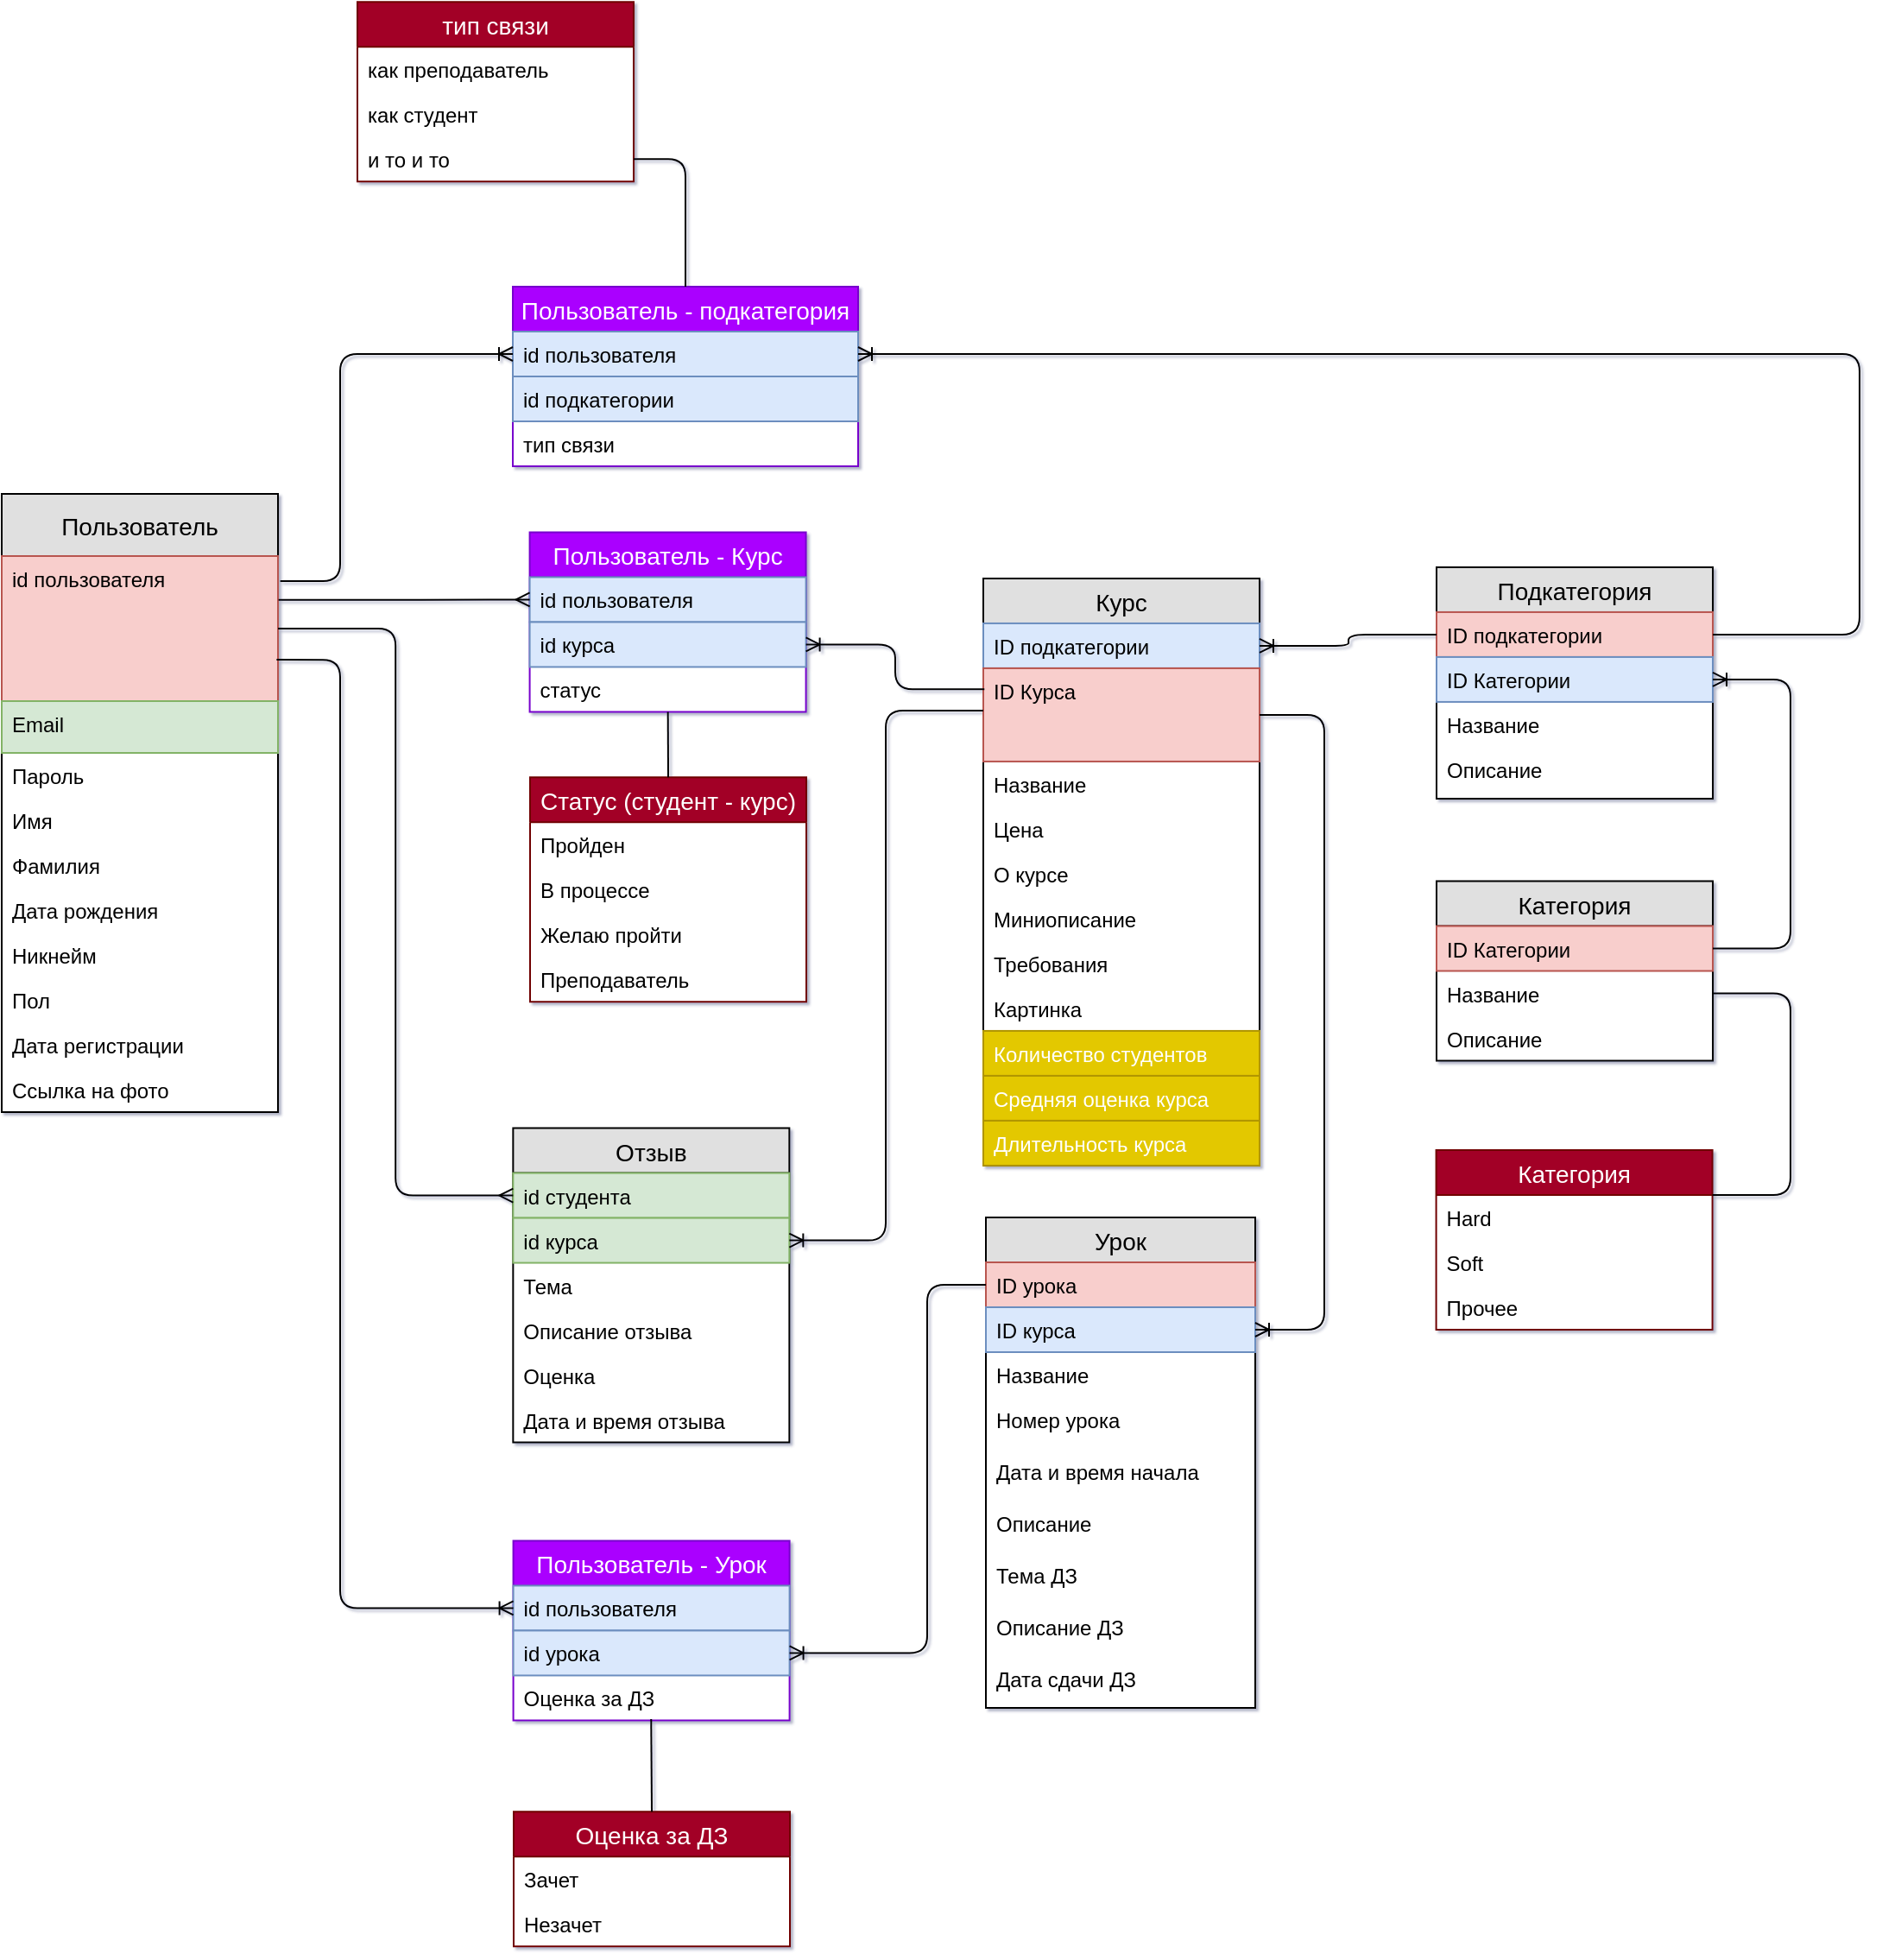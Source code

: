 <mxfile version="10.7.5" type="google"><diagram id="3zXoFIWIOpKl1qZTY7-D" name="Страница 1"><mxGraphModel dx="4127" dy="1288" grid="1" gridSize="10" guides="1" tooltips="1" connect="1" arrows="1" fold="1" page="1" pageScale="1" pageWidth="827" pageHeight="1169" background="#FFFFFF" math="0" shadow="1"><root><mxCell id="0"/><mxCell id="1" parent="0"/><mxCell id="pr0OziR1yYXD_yAyQKKi-1" value="Пользователь" style="swimlane;fontStyle=0;childLayout=stackLayout;horizontal=1;startSize=36;fillColor=#e0e0e0;horizontalStack=0;resizeParent=1;resizeParentMax=0;resizeLast=0;collapsible=1;marginBottom=0;swimlaneFillColor=#ffffff;align=center;fontSize=14;" parent="1" vertex="1"><mxGeometry x="-316" y="1185" width="160" height="358" as="geometry"/></mxCell><mxCell id="pr0OziR1yYXD_yAyQKKi-23" value="id пользователя" style="text;strokeColor=#b85450;fillColor=#f8cecc;spacingLeft=4;spacingRight=4;overflow=hidden;rotatable=0;points=[[0,0.5],[1,0.5]];portConstraint=eastwest;fontSize=12;" parent="pr0OziR1yYXD_yAyQKKi-1" vertex="1"><mxGeometry y="36" width="160" height="84" as="geometry"/></mxCell><mxCell id="pr0OziR1yYXD_yAyQKKi-2" value="Email" style="text;spacingLeft=4;spacingRight=4;overflow=hidden;rotatable=0;points=[[0,0.5],[1,0.5]];portConstraint=eastwest;fontSize=12;fillColor=#d5e8d4;strokeColor=#82b366;" parent="pr0OziR1yYXD_yAyQKKi-1" vertex="1"><mxGeometry y="120" width="160" height="30" as="geometry"/></mxCell><mxCell id="t4vNVhcqY_zOGKj0raWa-28" value="Пароль" style="text;spacingLeft=4;spacingRight=4;overflow=hidden;rotatable=0;points=[[0,0.5],[1,0.5]];portConstraint=eastwest;fontSize=12;" parent="pr0OziR1yYXD_yAyQKKi-1" vertex="1"><mxGeometry y="150" width="160" height="26" as="geometry"/></mxCell><mxCell id="pr0OziR1yYXD_yAyQKKi-7" value="Имя" style="text;strokeColor=none;fillColor=none;spacingLeft=4;spacingRight=4;overflow=hidden;rotatable=0;points=[[0,0.5],[1,0.5]];portConstraint=eastwest;fontSize=12;" parent="pr0OziR1yYXD_yAyQKKi-1" vertex="1"><mxGeometry y="176" width="160" height="26" as="geometry"/></mxCell><mxCell id="pr0OziR1yYXD_yAyQKKi-8" value="Фамилия" style="text;strokeColor=none;fillColor=none;spacingLeft=4;spacingRight=4;overflow=hidden;rotatable=0;points=[[0,0.5],[1,0.5]];portConstraint=eastwest;fontSize=12;" parent="pr0OziR1yYXD_yAyQKKi-1" vertex="1"><mxGeometry y="202" width="160" height="26" as="geometry"/></mxCell><mxCell id="pr0OziR1yYXD_yAyQKKi-9" value="Дата рождения" style="text;strokeColor=none;fillColor=none;spacingLeft=4;spacingRight=4;overflow=hidden;rotatable=0;points=[[0,0.5],[1,0.5]];portConstraint=eastwest;fontSize=12;" parent="pr0OziR1yYXD_yAyQKKi-1" vertex="1"><mxGeometry y="228" width="160" height="26" as="geometry"/></mxCell><mxCell id="pr0OziR1yYXD_yAyQKKi-17" value="Никнейм" style="text;strokeColor=none;fillColor=none;spacingLeft=4;spacingRight=4;overflow=hidden;rotatable=0;points=[[0,0.5],[1,0.5]];portConstraint=eastwest;fontSize=12;" parent="pr0OziR1yYXD_yAyQKKi-1" vertex="1"><mxGeometry y="254" width="160" height="26" as="geometry"/></mxCell><mxCell id="pr0OziR1yYXD_yAyQKKi-21" value="Пол" style="text;strokeColor=none;fillColor=none;spacingLeft=4;spacingRight=4;overflow=hidden;rotatable=0;points=[[0,0.5],[1,0.5]];portConstraint=eastwest;fontSize=12;" parent="pr0OziR1yYXD_yAyQKKi-1" vertex="1"><mxGeometry y="280" width="160" height="26" as="geometry"/></mxCell><mxCell id="pr0OziR1yYXD_yAyQKKi-4" value="Дата регистрации" style="text;strokeColor=none;fillColor=none;spacingLeft=4;spacingRight=4;overflow=hidden;rotatable=0;points=[[0,0.5],[1,0.5]];portConstraint=eastwest;fontSize=12;" parent="pr0OziR1yYXD_yAyQKKi-1" vertex="1"><mxGeometry y="306" width="160" height="26" as="geometry"/></mxCell><mxCell id="pr0OziR1yYXD_yAyQKKi-22" value="Ссылка на фото" style="text;strokeColor=none;fillColor=none;spacingLeft=4;spacingRight=4;overflow=hidden;rotatable=0;points=[[0,0.5],[1,0.5]];portConstraint=eastwest;fontSize=12;" parent="pr0OziR1yYXD_yAyQKKi-1" vertex="1"><mxGeometry y="332" width="160" height="26" as="geometry"/></mxCell><mxCell id="pr0OziR1yYXD_yAyQKKi-29" value="Пользователь - Курс" style="swimlane;fontStyle=0;childLayout=stackLayout;horizontal=1;startSize=26;fillColor=#aa00ff;horizontalStack=0;resizeParent=1;resizeParentMax=0;resizeLast=0;collapsible=1;marginBottom=0;swimlaneFillColor=#ffffff;align=center;fontSize=14;strokeColor=#7700CC;fontColor=#ffffff;" parent="1" vertex="1"><mxGeometry x="-10.206" y="1207.235" width="160" height="104" as="geometry"/></mxCell><mxCell id="pr0OziR1yYXD_yAyQKKi-30" value="id пользователя" style="text;strokeColor=#6c8ebf;fillColor=#dae8fc;spacingLeft=4;spacingRight=4;overflow=hidden;rotatable=0;points=[[0,0.5],[1,0.5]];portConstraint=eastwest;fontSize=12;" parent="pr0OziR1yYXD_yAyQKKi-29" vertex="1"><mxGeometry y="26" width="160" height="26" as="geometry"/></mxCell><mxCell id="pr0OziR1yYXD_yAyQKKi-32" value="id курса" style="text;strokeColor=#6c8ebf;fillColor=#dae8fc;spacingLeft=4;spacingRight=4;overflow=hidden;rotatable=0;points=[[0,0.5],[1,0.5]];portConstraint=eastwest;fontSize=12;" parent="pr0OziR1yYXD_yAyQKKi-29" vertex="1"><mxGeometry y="52" width="160" height="26" as="geometry"/></mxCell><mxCell id="pr0OziR1yYXD_yAyQKKi-33" value="статус" style="text;strokeColor=none;fillColor=none;spacingLeft=4;spacingRight=4;overflow=hidden;rotatable=0;points=[[0,0.5],[1,0.5]];portConstraint=eastwest;fontSize=12;" parent="pr0OziR1yYXD_yAyQKKi-29" vertex="1"><mxGeometry y="78" width="160" height="26" as="geometry"/></mxCell><mxCell id="pr0OziR1yYXD_yAyQKKi-34" value="Курс" style="swimlane;fontStyle=0;childLayout=stackLayout;horizontal=1;startSize=26;fillColor=#e0e0e0;horizontalStack=0;resizeParent=1;resizeParentMax=0;resizeLast=0;collapsible=1;marginBottom=0;swimlaneFillColor=#ffffff;align=center;fontSize=14;" parent="1" vertex="1"><mxGeometry x="252.5" y="1233.971" width="160" height="340" as="geometry"/></mxCell><mxCell id="pr0OziR1yYXD_yAyQKKi-36" value="ID подкатегории" style="text;strokeColor=#6c8ebf;fillColor=#dae8fc;spacingLeft=4;spacingRight=4;overflow=hidden;rotatable=0;points=[[0,0.5],[1,0.5]];portConstraint=eastwest;fontSize=12;" parent="pr0OziR1yYXD_yAyQKKi-34" vertex="1"><mxGeometry y="26" width="160" height="26" as="geometry"/></mxCell><mxCell id="pr0OziR1yYXD_yAyQKKi-35" value="ID Курса" style="text;strokeColor=#b85450;fillColor=#f8cecc;spacingLeft=4;spacingRight=4;overflow=hidden;rotatable=0;points=[[0,0.5],[1,0.5]];portConstraint=eastwest;fontSize=12;" parent="pr0OziR1yYXD_yAyQKKi-34" vertex="1"><mxGeometry y="52" width="160" height="54" as="geometry"/></mxCell><mxCell id="pr0OziR1yYXD_yAyQKKi-37" value="Название" style="text;strokeColor=none;fillColor=none;spacingLeft=4;spacingRight=4;overflow=hidden;rotatable=0;points=[[0,0.5],[1,0.5]];portConstraint=eastwest;fontSize=12;" parent="pr0OziR1yYXD_yAyQKKi-34" vertex="1"><mxGeometry y="106" width="160" height="26" as="geometry"/></mxCell><mxCell id="pr0OziR1yYXD_yAyQKKi-38" value="Цена" style="text;strokeColor=none;fillColor=none;spacingLeft=4;spacingRight=4;overflow=hidden;rotatable=0;points=[[0,0.5],[1,0.5]];portConstraint=eastwest;fontSize=12;" parent="pr0OziR1yYXD_yAyQKKi-34" vertex="1"><mxGeometry y="132" width="160" height="26" as="geometry"/></mxCell><mxCell id="pr0OziR1yYXD_yAyQKKi-39" value="О курсе" style="text;strokeColor=none;fillColor=none;spacingLeft=4;spacingRight=4;overflow=hidden;rotatable=0;points=[[0,0.5],[1,0.5]];portConstraint=eastwest;fontSize=12;" parent="pr0OziR1yYXD_yAyQKKi-34" vertex="1"><mxGeometry y="158" width="160" height="26" as="geometry"/></mxCell><mxCell id="pr0OziR1yYXD_yAyQKKi-40" value="Миниописание" style="text;strokeColor=none;fillColor=none;spacingLeft=4;spacingRight=4;overflow=hidden;rotatable=0;points=[[0,0.5],[1,0.5]];portConstraint=eastwest;fontSize=12;" parent="pr0OziR1yYXD_yAyQKKi-34" vertex="1"><mxGeometry y="184" width="160" height="26" as="geometry"/></mxCell><mxCell id="pr0OziR1yYXD_yAyQKKi-41" value="Требования" style="text;strokeColor=none;fillColor=none;spacingLeft=4;spacingRight=4;overflow=hidden;rotatable=0;points=[[0,0.5],[1,0.5]];portConstraint=eastwest;fontSize=12;" parent="pr0OziR1yYXD_yAyQKKi-34" vertex="1"><mxGeometry y="210" width="160" height="26" as="geometry"/></mxCell><mxCell id="pr0OziR1yYXD_yAyQKKi-42" value="Картинка&#10;" style="text;strokeColor=none;fillColor=none;spacingLeft=4;spacingRight=4;overflow=hidden;rotatable=0;points=[[0,0.5],[1,0.5]];portConstraint=eastwest;fontSize=12;" parent="pr0OziR1yYXD_yAyQKKi-34" vertex="1"><mxGeometry y="236" width="160" height="26" as="geometry"/></mxCell><mxCell id="pr0OziR1yYXD_yAyQKKi-43" value="Количество студентов" style="text;strokeColor=#B09500;fillColor=#e3c800;spacingLeft=4;spacingRight=4;overflow=hidden;rotatable=0;points=[[0,0.5],[1,0.5]];portConstraint=eastwest;fontSize=12;fontColor=#ffffff;" parent="pr0OziR1yYXD_yAyQKKi-34" vertex="1"><mxGeometry y="262" width="160" height="26" as="geometry"/></mxCell><mxCell id="pr0OziR1yYXD_yAyQKKi-44" value="Средняя оценка курса" style="text;strokeColor=#B09500;fillColor=#e3c800;spacingLeft=4;spacingRight=4;overflow=hidden;rotatable=0;points=[[0,0.5],[1,0.5]];portConstraint=eastwest;fontSize=12;fontColor=#ffffff;" parent="pr0OziR1yYXD_yAyQKKi-34" vertex="1"><mxGeometry y="288" width="160" height="26" as="geometry"/></mxCell><mxCell id="pr0OziR1yYXD_yAyQKKi-45" value="Длительность курса" style="text;strokeColor=#B09500;fillColor=#e3c800;spacingLeft=4;spacingRight=4;overflow=hidden;rotatable=0;points=[[0,0.5],[1,0.5]];portConstraint=eastwest;fontSize=12;fontColor=#ffffff;" parent="pr0OziR1yYXD_yAyQKKi-34" vertex="1"><mxGeometry y="314" width="160" height="26" as="geometry"/></mxCell><mxCell id="pr0OziR1yYXD_yAyQKKi-51" value="Статус (студент - курс)" style="swimlane;fontStyle=0;childLayout=stackLayout;horizontal=1;startSize=26;fillColor=#a20025;horizontalStack=0;resizeParent=1;resizeParentMax=0;resizeLast=0;collapsible=1;marginBottom=0;swimlaneFillColor=#ffffff;align=center;fontSize=14;strokeColor=#6F0000;fontColor=#ffffff;" parent="1" vertex="1"><mxGeometry x="-10" y="1349.123" width="160" height="130" as="geometry"/></mxCell><mxCell id="pr0OziR1yYXD_yAyQKKi-52" value="Пройден" style="text;strokeColor=none;fillColor=none;spacingLeft=4;spacingRight=4;overflow=hidden;rotatable=0;points=[[0,0.5],[1,0.5]];portConstraint=eastwest;fontSize=12;" parent="pr0OziR1yYXD_yAyQKKi-51" vertex="1"><mxGeometry y="26" width="160" height="26" as="geometry"/></mxCell><mxCell id="pr0OziR1yYXD_yAyQKKi-53" value="В процессе" style="text;strokeColor=none;fillColor=none;spacingLeft=4;spacingRight=4;overflow=hidden;rotatable=0;points=[[0,0.5],[1,0.5]];portConstraint=eastwest;fontSize=12;" parent="pr0OziR1yYXD_yAyQKKi-51" vertex="1"><mxGeometry y="52" width="160" height="26" as="geometry"/></mxCell><mxCell id="pr0OziR1yYXD_yAyQKKi-54" value="Желаю пройти" style="text;strokeColor=none;fillColor=none;spacingLeft=4;spacingRight=4;overflow=hidden;rotatable=0;points=[[0,0.5],[1,0.5]];portConstraint=eastwest;fontSize=12;" parent="pr0OziR1yYXD_yAyQKKi-51" vertex="1"><mxGeometry y="78" width="160" height="26" as="geometry"/></mxCell><mxCell id="pr0OziR1yYXD_yAyQKKi-57" value="Преподаватель" style="text;strokeColor=none;fillColor=none;spacingLeft=4;spacingRight=4;overflow=hidden;rotatable=0;points=[[0,0.5],[1,0.5]];portConstraint=eastwest;fontSize=12;" parent="pr0OziR1yYXD_yAyQKKi-51" vertex="1"><mxGeometry y="104" width="160" height="26" as="geometry"/></mxCell><mxCell id="pr0OziR1yYXD_yAyQKKi-58" value="" style="endArrow=none;html=1;entryX=0.5;entryY=0;entryDx=0;entryDy=0;" parent="1" source="pr0OziR1yYXD_yAyQKKi-33" target="pr0OziR1yYXD_yAyQKKi-51" edge="1"><mxGeometry width="50" height="50" relative="1" as="geometry"><mxPoint x="173.618" y="1049.5" as="sourcePoint"/><mxPoint x="180" y="1030" as="targetPoint"/></mxGeometry></mxCell><mxCell id="pr0OziR1yYXD_yAyQKKi-59" value="" style="edgeStyle=elbowEdgeStyle;fontSize=12;html=1;endArrow=ERoneToMany;entryX=1;entryY=0.5;entryDx=0;entryDy=0;exitX=0.004;exitY=0.226;exitDx=0;exitDy=0;exitPerimeter=0;" parent="1" source="pr0OziR1yYXD_yAyQKKi-35" target="pr0OziR1yYXD_yAyQKKi-32" edge="1"><mxGeometry width="100" height="100" relative="1" as="geometry"><mxPoint x="230" y="1272" as="sourcePoint"/><mxPoint x="265.853" y="1301.382" as="targetPoint"/></mxGeometry></mxCell><mxCell id="pr0OziR1yYXD_yAyQKKi-60" value="Категория" style="swimlane;fontStyle=0;childLayout=stackLayout;horizontal=1;startSize=26;fillColor=#e0e0e0;horizontalStack=0;resizeParent=1;resizeParentMax=0;resizeLast=0;collapsible=1;marginBottom=0;swimlaneFillColor=#ffffff;align=center;fontSize=14;" parent="1" vertex="1"><mxGeometry x="515" y="1409.256" width="160" height="104" as="geometry"/></mxCell><mxCell id="pr0OziR1yYXD_yAyQKKi-61" value="ID Категории" style="text;strokeColor=#b85450;fillColor=#f8cecc;spacingLeft=4;spacingRight=4;overflow=hidden;rotatable=0;points=[[0,0.5],[1,0.5]];portConstraint=eastwest;fontSize=12;" parent="pr0OziR1yYXD_yAyQKKi-60" vertex="1"><mxGeometry y="26" width="160" height="26" as="geometry"/></mxCell><mxCell id="pr0OziR1yYXD_yAyQKKi-62" value="Название" style="text;spacingLeft=4;spacingRight=4;overflow=hidden;rotatable=0;points=[[0,0.5],[1,0.5]];portConstraint=eastwest;fontSize=12;" parent="pr0OziR1yYXD_yAyQKKi-60" vertex="1"><mxGeometry y="52" width="160" height="26" as="geometry"/></mxCell><mxCell id="pr0OziR1yYXD_yAyQKKi-63" value="Описание" style="text;spacingLeft=4;spacingRight=4;overflow=hidden;rotatable=0;points=[[0,0.5],[1,0.5]];portConstraint=eastwest;fontSize=12;" parent="pr0OziR1yYXD_yAyQKKi-60" vertex="1"><mxGeometry y="78" width="160" height="26" as="geometry"/></mxCell><mxCell id="pr0OziR1yYXD_yAyQKKi-64" value="Подкатегория" style="swimlane;fontStyle=0;childLayout=stackLayout;horizontal=1;startSize=26;fillColor=#e0e0e0;horizontalStack=0;resizeParent=1;resizeParentMax=0;resizeLast=0;collapsible=1;marginBottom=0;swimlaneFillColor=#ffffff;align=center;fontSize=14;" parent="1" vertex="1"><mxGeometry x="515" y="1227.471" width="160" height="134" as="geometry"/></mxCell><mxCell id="pr0OziR1yYXD_yAyQKKi-65" value="ID подкатегории" style="text;strokeColor=#b85450;fillColor=#f8cecc;spacingLeft=4;spacingRight=4;overflow=hidden;rotatable=0;points=[[0,0.5],[1,0.5]];portConstraint=eastwest;fontSize=12;" parent="pr0OziR1yYXD_yAyQKKi-64" vertex="1"><mxGeometry y="26" width="160" height="26" as="geometry"/></mxCell><mxCell id="pr0OziR1yYXD_yAyQKKi-66" value="ID Категории" style="text;strokeColor=#6c8ebf;fillColor=#dae8fc;spacingLeft=4;spacingRight=4;overflow=hidden;rotatable=0;points=[[0,0.5],[1,0.5]];portConstraint=eastwest;fontSize=12;" parent="pr0OziR1yYXD_yAyQKKi-64" vertex="1"><mxGeometry y="52" width="160" height="26" as="geometry"/></mxCell><mxCell id="pr0OziR1yYXD_yAyQKKi-67" value="Название" style="text;strokeColor=none;fillColor=none;spacingLeft=4;spacingRight=4;overflow=hidden;rotatable=0;points=[[0,0.5],[1,0.5]];portConstraint=eastwest;fontSize=12;" parent="pr0OziR1yYXD_yAyQKKi-64" vertex="1"><mxGeometry y="78" width="160" height="26" as="geometry"/></mxCell><mxCell id="pr0OziR1yYXD_yAyQKKi-68" value="Описание" style="text;strokeColor=none;fillColor=none;spacingLeft=4;spacingRight=4;overflow=hidden;rotatable=0;points=[[0,0.5],[1,0.5]];portConstraint=eastwest;fontSize=12;" parent="pr0OziR1yYXD_yAyQKKi-64" vertex="1"><mxGeometry y="104" width="160" height="30" as="geometry"/></mxCell><mxCell id="pr0OziR1yYXD_yAyQKKi-69" value="" style="edgeStyle=elbowEdgeStyle;fontSize=12;html=1;endArrow=ERoneToMany;exitX=1;exitY=0.5;exitDx=0;exitDy=0;entryX=1;entryY=0.5;entryDx=0;entryDy=0;" parent="1" source="pr0OziR1yYXD_yAyQKKi-61" target="pr0OziR1yYXD_yAyQKKi-66" edge="1"><mxGeometry width="100" height="100" relative="1" as="geometry"><mxPoint x="465.353" y="1454.882" as="sourcePoint"/><mxPoint x="465.353" y="1299.588" as="targetPoint"/><Array as="points"><mxPoint x="720" y="1370"/></Array></mxGeometry></mxCell><mxCell id="pr0OziR1yYXD_yAyQKKi-70" value="" style="edgeStyle=elbowEdgeStyle;fontSize=12;html=1;endArrow=ERoneToMany;exitX=0;exitY=0.5;exitDx=0;exitDy=0;entryX=1;entryY=0.5;entryDx=0;entryDy=0;" parent="1" source="pr0OziR1yYXD_yAyQKKi-65" target="pr0OziR1yYXD_yAyQKKi-36" edge="1"><mxGeometry width="100" height="100" relative="1" as="geometry"><mxPoint x="445.353" y="1345.441" as="sourcePoint"/><mxPoint x="410" y="1168" as="targetPoint"/></mxGeometry></mxCell><mxCell id="pr0OziR1yYXD_yAyQKKi-76" value="Категория" style="swimlane;fontStyle=0;childLayout=stackLayout;horizontal=1;startSize=26;fillColor=#a20025;horizontalStack=0;resizeParent=1;resizeParentMax=0;resizeLast=0;collapsible=1;marginBottom=0;swimlaneFillColor=#ffffff;align=center;fontSize=14;strokeColor=#6F0000;fontColor=#ffffff;" parent="1" vertex="1"><mxGeometry x="514.794" y="1565.052" width="160" height="104" as="geometry"/></mxCell><mxCell id="pr0OziR1yYXD_yAyQKKi-77" value="Hard " style="text;strokeColor=none;fillColor=none;spacingLeft=4;spacingRight=4;overflow=hidden;rotatable=0;points=[[0,0.5],[1,0.5]];portConstraint=eastwest;fontSize=12;" parent="pr0OziR1yYXD_yAyQKKi-76" vertex="1"><mxGeometry y="26" width="160" height="26" as="geometry"/></mxCell><mxCell id="pr0OziR1yYXD_yAyQKKi-78" value="Soft" style="text;strokeColor=none;fillColor=none;spacingLeft=4;spacingRight=4;overflow=hidden;rotatable=0;points=[[0,0.5],[1,0.5]];portConstraint=eastwest;fontSize=12;" parent="pr0OziR1yYXD_yAyQKKi-76" vertex="1"><mxGeometry y="52" width="160" height="26" as="geometry"/></mxCell><mxCell id="pr0OziR1yYXD_yAyQKKi-79" value="Прочее" style="text;strokeColor=none;fillColor=none;spacingLeft=4;spacingRight=4;overflow=hidden;rotatable=0;points=[[0,0.5],[1,0.5]];portConstraint=eastwest;fontSize=12;" parent="pr0OziR1yYXD_yAyQKKi-76" vertex="1"><mxGeometry y="78" width="160" height="26" as="geometry"/></mxCell><mxCell id="pr0OziR1yYXD_yAyQKKi-83" value="" style="endArrow=none;html=1;edgeStyle=elbowEdgeStyle;entryX=1;entryY=0.5;entryDx=0;entryDy=0;exitX=1;exitY=0.25;exitDx=0;exitDy=0;" parent="1" source="pr0OziR1yYXD_yAyQKKi-76" target="pr0OziR1yYXD_yAyQKKi-62" edge="1"><mxGeometry width="50" height="50" relative="1" as="geometry"><mxPoint x="770" y="1610" as="sourcePoint"/><mxPoint x="515.294" y="1733.824" as="targetPoint"/><Array as="points"><mxPoint x="720" y="1550"/></Array></mxGeometry></mxCell><mxCell id="pr0OziR1yYXD_yAyQKKi-87" value="Пользователь - подкатегория" style="swimlane;fontStyle=0;childLayout=stackLayout;horizontal=1;startSize=26;fillColor=#aa00ff;horizontalStack=0;resizeParent=1;resizeParentMax=0;resizeLast=0;collapsible=1;marginBottom=0;swimlaneFillColor=#ffffff;align=center;fontSize=14;strokeColor=#7700CC;fontColor=#ffffff;" parent="1" vertex="1"><mxGeometry x="-20" y="1065" width="200" height="104" as="geometry"/></mxCell><mxCell id="pr0OziR1yYXD_yAyQKKi-88" value="id пользователя" style="text;strokeColor=#6c8ebf;fillColor=#dae8fc;spacingLeft=4;spacingRight=4;overflow=hidden;rotatable=0;points=[[0,0.5],[1,0.5]];portConstraint=eastwest;fontSize=12;" parent="pr0OziR1yYXD_yAyQKKi-87" vertex="1"><mxGeometry y="26" width="200" height="26" as="geometry"/></mxCell><mxCell id="pr0OziR1yYXD_yAyQKKi-89" value="id подкатегории" style="text;strokeColor=#6c8ebf;fillColor=#dae8fc;spacingLeft=4;spacingRight=4;overflow=hidden;rotatable=0;points=[[0,0.5],[1,0.5]];portConstraint=eastwest;fontSize=12;" parent="pr0OziR1yYXD_yAyQKKi-87" vertex="1"><mxGeometry y="52" width="200" height="26" as="geometry"/></mxCell><mxCell id="pr0OziR1yYXD_yAyQKKi-91" value="тип связи" style="text;strokeColor=none;fillColor=none;spacingLeft=4;spacingRight=4;overflow=hidden;rotatable=0;points=[[0,0.5],[1,0.5]];portConstraint=eastwest;fontSize=12;" parent="pr0OziR1yYXD_yAyQKKi-87" vertex="1"><mxGeometry y="78" width="200" height="26" as="geometry"/></mxCell><mxCell id="HQi2sBMvifTymzX2HEN4-1" value="тип связи" style="swimlane;fontStyle=0;childLayout=stackLayout;horizontal=1;startSize=26;fillColor=#a20025;horizontalStack=0;resizeParent=1;resizeParentMax=0;resizeLast=0;collapsible=1;marginBottom=0;swimlaneFillColor=#ffffff;align=center;fontSize=14;strokeColor=#6F0000;fontColor=#ffffff;" parent="1" vertex="1"><mxGeometry x="-110" y="900.123" width="160" height="104" as="geometry"/></mxCell><mxCell id="HQi2sBMvifTymzX2HEN4-2" value="как преподаватель" style="text;strokeColor=none;fillColor=none;spacingLeft=4;spacingRight=4;overflow=hidden;rotatable=0;points=[[0,0.5],[1,0.5]];portConstraint=eastwest;fontSize=12;" parent="HQi2sBMvifTymzX2HEN4-1" vertex="1"><mxGeometry y="26" width="160" height="26" as="geometry"/></mxCell><mxCell id="HQi2sBMvifTymzX2HEN4-19" value="как студент" style="text;strokeColor=none;fillColor=none;spacingLeft=4;spacingRight=4;overflow=hidden;rotatable=0;points=[[0,0.5],[1,0.5]];portConstraint=eastwest;fontSize=12;" parent="HQi2sBMvifTymzX2HEN4-1" vertex="1"><mxGeometry y="52" width="160" height="26" as="geometry"/></mxCell><mxCell id="HQi2sBMvifTymzX2HEN4-3" value="и то и то" style="text;strokeColor=none;fillColor=none;spacingLeft=4;spacingRight=4;overflow=hidden;rotatable=0;points=[[0,0.5],[1,0.5]];portConstraint=eastwest;fontSize=12;" parent="HQi2sBMvifTymzX2HEN4-1" vertex="1"><mxGeometry y="78" width="160" height="26" as="geometry"/></mxCell><mxCell id="HQi2sBMvifTymzX2HEN4-6" value="" style="endArrow=none;html=1;edgeStyle=elbowEdgeStyle;exitX=1;exitY=0.5;exitDx=0;exitDy=0;entryX=0.5;entryY=0;entryDx=0;entryDy=0;" parent="1" source="HQi2sBMvifTymzX2HEN4-3" target="pr0OziR1yYXD_yAyQKKi-87" edge="1"><mxGeometry width="50" height="50" relative="1" as="geometry"><mxPoint x="-80.735" y="856.735" as="sourcePoint"/><mxPoint x="89" y="970" as="targetPoint"/><Array as="points"><mxPoint x="80" y="1010"/></Array></mxGeometry></mxCell><mxCell id="HQi2sBMvifTymzX2HEN4-7" value="" style="edgeStyle=elbowEdgeStyle;fontSize=12;html=1;endArrow=ERoneToMany;entryX=1;entryY=0.5;entryDx=0;entryDy=0;exitX=1;exitY=0.5;exitDx=0;exitDy=0;" parent="1" source="pr0OziR1yYXD_yAyQKKi-65" target="pr0OziR1yYXD_yAyQKKi-88" edge="1"><mxGeometry width="100" height="100" relative="1" as="geometry"><mxPoint x="540" y="1009" as="sourcePoint"/><mxPoint x="337.265" y="966.529" as="targetPoint"/><Array as="points"><mxPoint x="760" y="1180"/></Array></mxGeometry></mxCell><mxCell id="HQi2sBMvifTymzX2HEN4-8" value="" style="edgeStyle=elbowEdgeStyle;fontSize=12;html=1;endArrow=ERoneToMany;exitX=1.008;exitY=0.173;exitDx=0;exitDy=0;entryX=0;entryY=0.5;entryDx=0;entryDy=0;exitPerimeter=0;" parent="1" source="pr0OziR1yYXD_yAyQKKi-23" target="pr0OziR1yYXD_yAyQKKi-88" edge="1"><mxGeometry width="100" height="100" relative="1" as="geometry"><mxPoint x="-170.618" y="1124.441" as="sourcePoint"/><mxPoint x="-24.735" y="1110.324" as="targetPoint"/><Array as="points"><mxPoint x="-120" y="1180"/></Array></mxGeometry></mxCell><mxCell id="HQi2sBMvifTymzX2HEN4-9" value="Отзыв" style="swimlane;fontStyle=0;childLayout=stackLayout;horizontal=1;startSize=26;fillColor=#e0e0e0;horizontalStack=0;resizeParent=1;resizeParentMax=0;resizeLast=0;collapsible=1;marginBottom=0;swimlaneFillColor=#ffffff;align=center;fontSize=14;" parent="1" vertex="1"><mxGeometry x="-19.824" y="1552.286" width="160" height="182" as="geometry"/></mxCell><mxCell id="HQi2sBMvifTymzX2HEN4-10" value="id студента" style="text;strokeColor=#82b366;fillColor=#d5e8d4;spacingLeft=4;spacingRight=4;overflow=hidden;rotatable=0;points=[[0,0.5],[1,0.5]];portConstraint=eastwest;fontSize=12;" parent="HQi2sBMvifTymzX2HEN4-9" vertex="1"><mxGeometry y="26" width="160" height="26" as="geometry"/></mxCell><mxCell id="HQi2sBMvifTymzX2HEN4-11" value="id курса" style="text;strokeColor=#82b366;fillColor=#d5e8d4;spacingLeft=4;spacingRight=4;overflow=hidden;rotatable=0;points=[[0,0.5],[1,0.5]];portConstraint=eastwest;fontSize=12;" parent="HQi2sBMvifTymzX2HEN4-9" vertex="1"><mxGeometry y="52" width="160" height="26" as="geometry"/></mxCell><mxCell id="HQi2sBMvifTymzX2HEN4-12" value="Тема" style="text;strokeColor=none;fillColor=none;spacingLeft=4;spacingRight=4;overflow=hidden;rotatable=0;points=[[0,0.5],[1,0.5]];portConstraint=eastwest;fontSize=12;" parent="HQi2sBMvifTymzX2HEN4-9" vertex="1"><mxGeometry y="78" width="160" height="26" as="geometry"/></mxCell><mxCell id="HQi2sBMvifTymzX2HEN4-13" value="Описание отзыва" style="text;strokeColor=none;fillColor=none;spacingLeft=4;spacingRight=4;overflow=hidden;rotatable=0;points=[[0,0.5],[1,0.5]];portConstraint=eastwest;fontSize=12;" parent="HQi2sBMvifTymzX2HEN4-9" vertex="1"><mxGeometry y="104" width="160" height="26" as="geometry"/></mxCell><mxCell id="HQi2sBMvifTymzX2HEN4-15" value="Оценка" style="text;strokeColor=none;fillColor=none;spacingLeft=4;spacingRight=4;overflow=hidden;rotatable=0;points=[[0,0.5],[1,0.5]];portConstraint=eastwest;fontSize=12;" parent="HQi2sBMvifTymzX2HEN4-9" vertex="1"><mxGeometry y="130" width="160" height="26" as="geometry"/></mxCell><mxCell id="HQi2sBMvifTymzX2HEN4-14" value="Дата и время отзыва" style="text;strokeColor=none;fillColor=none;spacingLeft=4;spacingRight=4;overflow=hidden;rotatable=0;points=[[0,0.5],[1,0.5]];portConstraint=eastwest;fontSize=12;" parent="HQi2sBMvifTymzX2HEN4-9" vertex="1"><mxGeometry y="156" width="160" height="26" as="geometry"/></mxCell><mxCell id="HQi2sBMvifTymzX2HEN4-16" value="" style="edgeStyle=orthogonalEdgeStyle;fontSize=12;html=1;endArrow=ERoneToMany;entryX=1;entryY=0.5;entryDx=0;entryDy=0;elbow=vertical;exitX=0;exitY=0.454;exitDx=0;exitDy=0;exitPerimeter=0;" parent="1" source="pr0OziR1yYXD_yAyQKKi-35" target="HQi2sBMvifTymzX2HEN4-11" edge="1"><mxGeometry width="100" height="100" relative="1" as="geometry"><mxPoint x="230" y="1287" as="sourcePoint"/><mxPoint x="179.765" y="1636.676" as="targetPoint"/><Array as="points"><mxPoint x="196" y="1311"/><mxPoint x="196" y="1617"/></Array></mxGeometry></mxCell><mxCell id="HQi2sBMvifTymzX2HEN4-17" value="" style="edgeStyle=orthogonalEdgeStyle;fontSize=12;html=1;endArrow=ERmany;exitX=1.002;exitY=0.302;exitDx=0;exitDy=0;entryX=0;entryY=0.5;entryDx=0;entryDy=0;exitPerimeter=0;" parent="1" source="pr0OziR1yYXD_yAyQKKi-23" target="pr0OziR1yYXD_yAyQKKi-30" edge="1"><mxGeometry width="100" height="100" relative="1" as="geometry"><mxPoint x="-130" y="1366.5" as="sourcePoint"/><mxPoint x="-30" y="1266.5" as="targetPoint"/></mxGeometry></mxCell><mxCell id="HQi2sBMvifTymzX2HEN4-18" value="" style="edgeStyle=orthogonalEdgeStyle;fontSize=12;html=1;endArrow=ERmany;entryX=0;entryY=0.5;entryDx=0;entryDy=0;exitX=1;exitY=0.5;exitDx=0;exitDy=0;" parent="1" source="pr0OziR1yYXD_yAyQKKi-23" target="HQi2sBMvifTymzX2HEN4-10" edge="1"><mxGeometry width="100" height="100" relative="1" as="geometry"><mxPoint x="-130" y="1280" as="sourcePoint"/><mxPoint x="-0.429" y="1256.143" as="targetPoint"/></mxGeometry></mxCell><mxCell id="t4vNVhcqY_zOGKj0raWa-1" value="Урок" style="swimlane;fontStyle=0;childLayout=stackLayout;horizontal=1;startSize=26;fillColor=#e0e0e0;horizontalStack=0;resizeParent=1;resizeParentMax=0;resizeLast=0;collapsible=1;marginBottom=0;swimlaneFillColor=#ffffff;align=center;fontSize=14;" parent="1" vertex="1"><mxGeometry x="254" y="1604" width="156" height="284" as="geometry"/></mxCell><mxCell id="t4vNVhcqY_zOGKj0raWa-2" value="ID урока" style="text;strokeColor=#b85450;fillColor=#f8cecc;spacingLeft=4;spacingRight=4;overflow=hidden;rotatable=0;points=[[0,0.5],[1,0.5]];portConstraint=eastwest;fontSize=12;" parent="t4vNVhcqY_zOGKj0raWa-1" vertex="1"><mxGeometry y="26" width="156" height="26" as="geometry"/></mxCell><mxCell id="t4vNVhcqY_zOGKj0raWa-3" value="ID курса" style="text;strokeColor=#6c8ebf;fillColor=#dae8fc;spacingLeft=4;spacingRight=4;overflow=hidden;rotatable=0;points=[[0,0.5],[1,0.5]];portConstraint=eastwest;fontSize=12;" parent="t4vNVhcqY_zOGKj0raWa-1" vertex="1"><mxGeometry y="52" width="156" height="26" as="geometry"/></mxCell><mxCell id="t4vNVhcqY_zOGKj0raWa-4" value="Название" style="text;strokeColor=none;fillColor=none;spacingLeft=4;spacingRight=4;overflow=hidden;rotatable=0;points=[[0,0.5],[1,0.5]];portConstraint=eastwest;fontSize=12;" parent="t4vNVhcqY_zOGKj0raWa-1" vertex="1"><mxGeometry y="78" width="156" height="26" as="geometry"/></mxCell><mxCell id="t4vNVhcqY_zOGKj0raWa-5" value="Номер урока" style="text;strokeColor=none;fillColor=none;spacingLeft=4;spacingRight=4;overflow=hidden;rotatable=0;points=[[0,0.5],[1,0.5]];portConstraint=eastwest;fontSize=12;" parent="t4vNVhcqY_zOGKj0raWa-1" vertex="1"><mxGeometry y="104" width="156" height="30" as="geometry"/></mxCell><mxCell id="t4vNVhcqY_zOGKj0raWa-6" value="Дата и время начала" style="text;strokeColor=none;fillColor=none;spacingLeft=4;spacingRight=4;overflow=hidden;rotatable=0;points=[[0,0.5],[1,0.5]];portConstraint=eastwest;fontSize=12;" parent="t4vNVhcqY_zOGKj0raWa-1" vertex="1"><mxGeometry y="134" width="156" height="30" as="geometry"/></mxCell><mxCell id="t4vNVhcqY_zOGKj0raWa-7" value="Описание" style="text;strokeColor=none;fillColor=none;spacingLeft=4;spacingRight=4;overflow=hidden;rotatable=0;points=[[0,0.5],[1,0.5]];portConstraint=eastwest;fontSize=12;" parent="t4vNVhcqY_zOGKj0raWa-1" vertex="1"><mxGeometry y="164" width="156" height="30" as="geometry"/></mxCell><mxCell id="t4vNVhcqY_zOGKj0raWa-8" value="Тема ДЗ" style="text;strokeColor=none;fillColor=none;spacingLeft=4;spacingRight=4;overflow=hidden;rotatable=0;points=[[0,0.5],[1,0.5]];portConstraint=eastwest;fontSize=12;" parent="t4vNVhcqY_zOGKj0raWa-1" vertex="1"><mxGeometry y="194" width="156" height="30" as="geometry"/></mxCell><mxCell id="t4vNVhcqY_zOGKj0raWa-10" value="Описание ДЗ" style="text;strokeColor=none;fillColor=none;spacingLeft=4;spacingRight=4;overflow=hidden;rotatable=0;points=[[0,0.5],[1,0.5]];portConstraint=eastwest;fontSize=12;" parent="t4vNVhcqY_zOGKj0raWa-1" vertex="1"><mxGeometry y="224" width="156" height="30" as="geometry"/></mxCell><mxCell id="t4vNVhcqY_zOGKj0raWa-11" value="Дата сдачи ДЗ" style="text;strokeColor=none;fillColor=none;spacingLeft=4;spacingRight=4;overflow=hidden;rotatable=0;points=[[0,0.5],[1,0.5]];portConstraint=eastwest;fontSize=12;" parent="t4vNVhcqY_zOGKj0raWa-1" vertex="1"><mxGeometry y="254" width="156" height="30" as="geometry"/></mxCell><mxCell id="t4vNVhcqY_zOGKj0raWa-9" value="" style="edgeStyle=orthogonalEdgeStyle;fontSize=12;html=1;endArrow=ERoneToMany;entryX=1;entryY=0.5;entryDx=0;entryDy=0;elbow=vertical;exitX=1;exitY=0.5;exitDx=0;exitDy=0;" parent="1" source="pr0OziR1yYXD_yAyQKKi-35" target="t4vNVhcqY_zOGKj0raWa-3" edge="1"><mxGeometry width="100" height="100" relative="1" as="geometry"><mxPoint x="332.224" y="1362.276" as="sourcePoint"/><mxPoint x="219.81" y="1695.379" as="targetPoint"/><Array as="points"><mxPoint x="450" y="1313"/><mxPoint x="450" y="1669"/></Array></mxGeometry></mxCell><mxCell id="t4vNVhcqY_zOGKj0raWa-14" value="Пользователь - Урок" style="swimlane;fontStyle=0;childLayout=stackLayout;horizontal=1;startSize=26;fillColor=#aa00ff;horizontalStack=0;resizeParent=1;resizeParentMax=0;resizeLast=0;collapsible=1;marginBottom=0;swimlaneFillColor=#ffffff;align=center;fontSize=14;strokeColor=#7700CC;fontColor=#ffffff;" parent="1" vertex="1"><mxGeometry x="-19.706" y="1791.235" width="160" height="104" as="geometry"/></mxCell><mxCell id="t4vNVhcqY_zOGKj0raWa-15" value="id пользователя" style="text;strokeColor=#6c8ebf;fillColor=#dae8fc;spacingLeft=4;spacingRight=4;overflow=hidden;rotatable=0;points=[[0,0.5],[1,0.5]];portConstraint=eastwest;fontSize=12;" parent="t4vNVhcqY_zOGKj0raWa-14" vertex="1"><mxGeometry y="26" width="160" height="26" as="geometry"/></mxCell><mxCell id="t4vNVhcqY_zOGKj0raWa-16" value="id урока" style="text;strokeColor=#6c8ebf;fillColor=#dae8fc;spacingLeft=4;spacingRight=4;overflow=hidden;rotatable=0;points=[[0,0.5],[1,0.5]];portConstraint=eastwest;fontSize=12;" parent="t4vNVhcqY_zOGKj0raWa-14" vertex="1"><mxGeometry y="52" width="160" height="26" as="geometry"/></mxCell><mxCell id="t4vNVhcqY_zOGKj0raWa-17" value="Оценка за ДЗ" style="text;strokeColor=none;fillColor=none;spacingLeft=4;spacingRight=4;overflow=hidden;rotatable=0;points=[[0,0.5],[1,0.5]];portConstraint=eastwest;fontSize=12;" parent="t4vNVhcqY_zOGKj0raWa-14" vertex="1"><mxGeometry y="78" width="160" height="26" as="geometry"/></mxCell><mxCell id="t4vNVhcqY_zOGKj0raWa-18" value="Оценка за ДЗ" style="swimlane;fontStyle=0;childLayout=stackLayout;horizontal=1;startSize=26;fillColor=#a20025;horizontalStack=0;resizeParent=1;resizeParentMax=0;resizeLast=0;collapsible=1;marginBottom=0;swimlaneFillColor=#ffffff;align=center;fontSize=14;strokeColor=#6F0000;fontColor=#ffffff;" parent="1" vertex="1"><mxGeometry x="-19.5" y="1948.123" width="160" height="78" as="geometry"/></mxCell><mxCell id="t4vNVhcqY_zOGKj0raWa-19" value="Зачет" style="text;strokeColor=none;fillColor=none;spacingLeft=4;spacingRight=4;overflow=hidden;rotatable=0;points=[[0,0.5],[1,0.5]];portConstraint=eastwest;fontSize=12;" parent="t4vNVhcqY_zOGKj0raWa-18" vertex="1"><mxGeometry y="26" width="160" height="26" as="geometry"/></mxCell><mxCell id="t4vNVhcqY_zOGKj0raWa-20" value="Незачет" style="text;strokeColor=none;fillColor=none;spacingLeft=4;spacingRight=4;overflow=hidden;rotatable=0;points=[[0,0.5],[1,0.5]];portConstraint=eastwest;fontSize=12;" parent="t4vNVhcqY_zOGKj0raWa-18" vertex="1"><mxGeometry y="52" width="160" height="26" as="geometry"/></mxCell><mxCell id="t4vNVhcqY_zOGKj0raWa-23" value="" style="edgeStyle=orthogonalEdgeStyle;fontSize=12;html=1;endArrow=ERoneToMany;entryX=1;entryY=0.5;entryDx=0;entryDy=0;elbow=vertical;exitX=0;exitY=0.5;exitDx=0;exitDy=0;" parent="1" source="t4vNVhcqY_zOGKj0raWa-2" target="t4vNVhcqY_zOGKj0raWa-16" edge="1"><mxGeometry width="100" height="100" relative="1" as="geometry"><mxPoint x="182.667" y="1791.333" as="sourcePoint"/><mxPoint x="180.167" y="2147.167" as="targetPoint"/><Array as="points"><mxPoint x="220" y="1643"/><mxPoint x="220" y="1856"/></Array></mxGeometry></mxCell><mxCell id="t4vNVhcqY_zOGKj0raWa-24" value="" style="endArrow=none;html=1;exitX=0.499;exitY=0.972;exitDx=0;exitDy=0;exitPerimeter=0;entryX=0.5;entryY=0;entryDx=0;entryDy=0;" parent="1" source="t4vNVhcqY_zOGKj0raWa-17" target="t4vNVhcqY_zOGKj0raWa-18" edge="1"><mxGeometry width="50" height="50" relative="1" as="geometry"><mxPoint x="59.389" y="1909.902" as="sourcePoint"/><mxPoint x="110" y="1930" as="targetPoint"/></mxGeometry></mxCell><mxCell id="t4vNVhcqY_zOGKj0raWa-25" value="" style="edgeStyle=orthogonalEdgeStyle;fontSize=12;html=1;endArrow=ERoneToMany;entryX=0;entryY=0.5;entryDx=0;entryDy=0;elbow=vertical;exitX=0.995;exitY=0.715;exitDx=0;exitDy=0;exitPerimeter=0;" parent="1" source="pr0OziR1yYXD_yAyQKKi-23" target="t4vNVhcqY_zOGKj0raWa-15" edge="1"><mxGeometry width="100" height="100" relative="1" as="geometry"><mxPoint x="-85.667" y="1710.333" as="sourcePoint"/><mxPoint x="-199.833" y="1923.667" as="targetPoint"/><Array as="points"><mxPoint x="-120" y="1281"/><mxPoint x="-120" y="1830"/></Array></mxGeometry></mxCell></root></mxGraphModel></diagram></mxfile>
